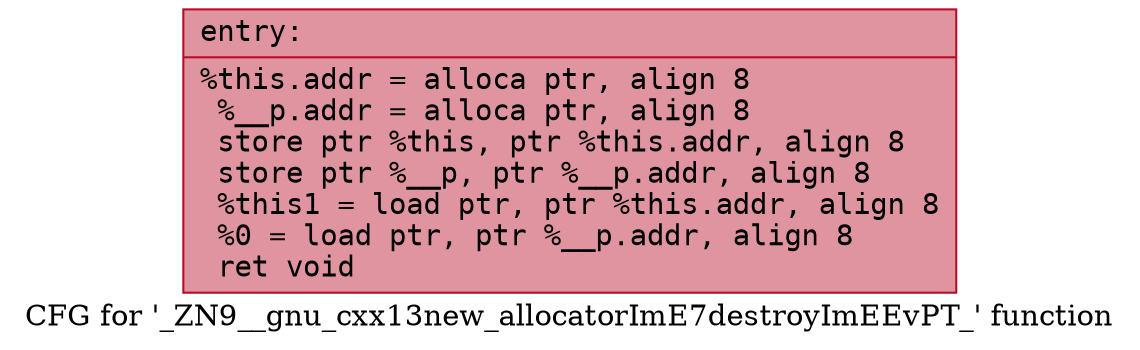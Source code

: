 digraph "CFG for '_ZN9__gnu_cxx13new_allocatorImE7destroyImEEvPT_' function" {
	label="CFG for '_ZN9__gnu_cxx13new_allocatorImE7destroyImEEvPT_' function";

	Node0x560dca0587f0 [shape=record,color="#b70d28ff", style=filled, fillcolor="#b70d2870" fontname="Courier",label="{entry:\l|  %this.addr = alloca ptr, align 8\l  %__p.addr = alloca ptr, align 8\l  store ptr %this, ptr %this.addr, align 8\l  store ptr %__p, ptr %__p.addr, align 8\l  %this1 = load ptr, ptr %this.addr, align 8\l  %0 = load ptr, ptr %__p.addr, align 8\l  ret void\l}"];
}
